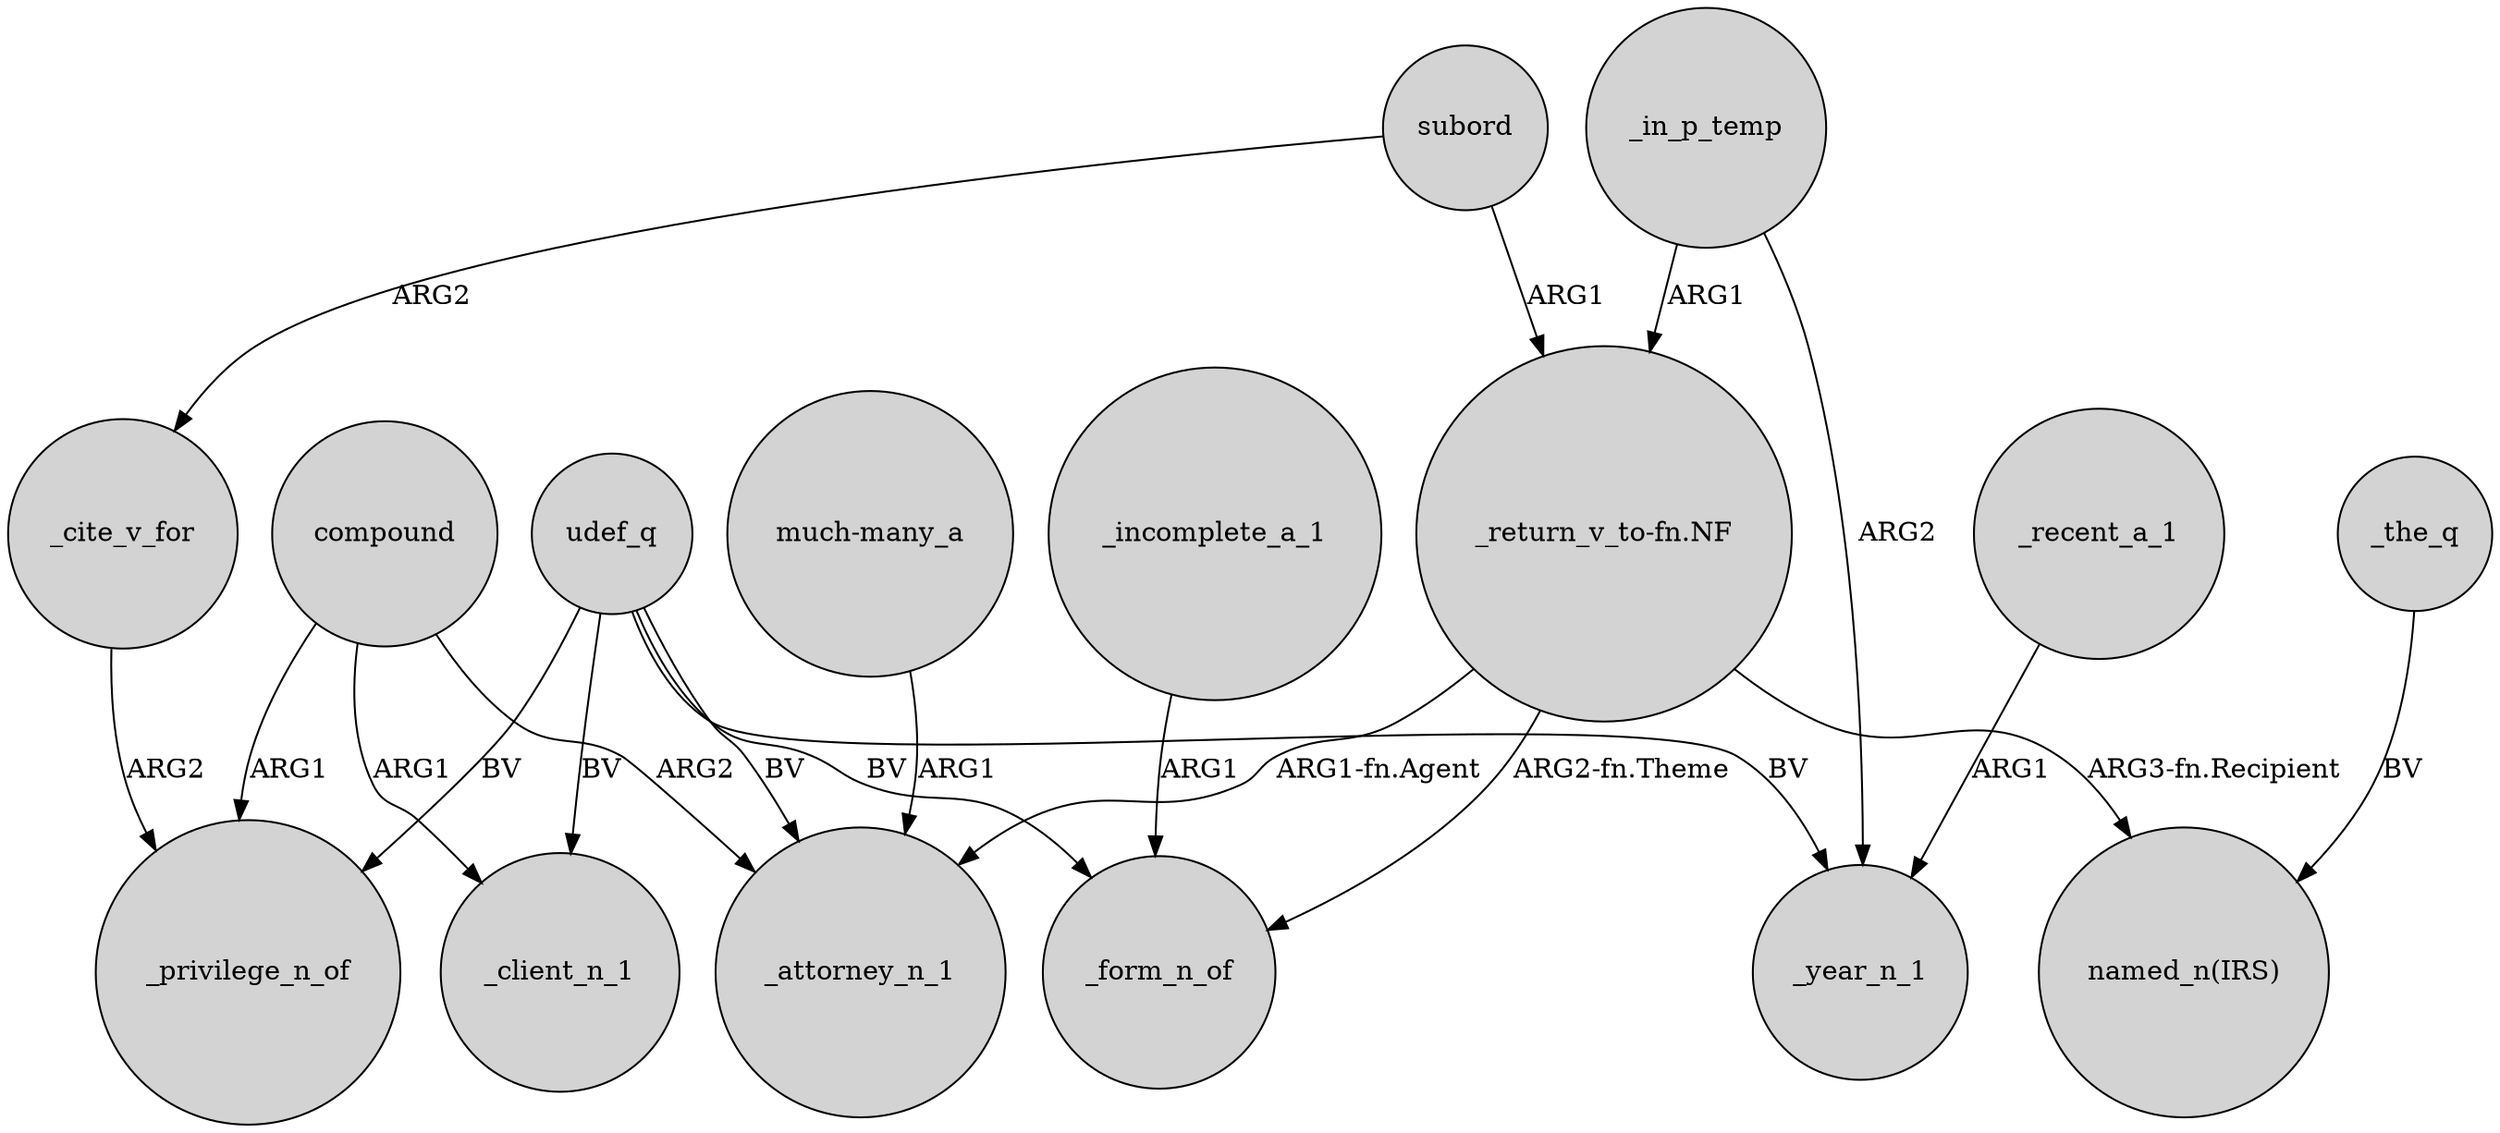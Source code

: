 digraph {
	node [shape=circle style=filled]
	"_return_v_to-fn.NF" -> _form_n_of [label="ARG2-fn.Theme"]
	"much-many_a" -> _attorney_n_1 [label=ARG1]
	compound -> _client_n_1 [label=ARG1]
	udef_q -> _privilege_n_of [label=BV]
	subord -> _cite_v_for [label=ARG2]
	compound -> _privilege_n_of [label=ARG1]
	compound -> _attorney_n_1 [label=ARG2]
	subord -> "_return_v_to-fn.NF" [label=ARG1]
	_in_p_temp -> _year_n_1 [label=ARG2]
	udef_q -> _attorney_n_1 [label=BV]
	_incomplete_a_1 -> _form_n_of [label=ARG1]
	_recent_a_1 -> _year_n_1 [label=ARG1]
	udef_q -> _client_n_1 [label=BV]
	udef_q -> _form_n_of [label=BV]
	udef_q -> _year_n_1 [label=BV]
	_the_q -> "named_n(IRS)" [label=BV]
	"_return_v_to-fn.NF" -> "named_n(IRS)" [label="ARG3-fn.Recipient"]
	"_return_v_to-fn.NF" -> _attorney_n_1 [label="ARG1-fn.Agent"]
	_cite_v_for -> _privilege_n_of [label=ARG2]
	_in_p_temp -> "_return_v_to-fn.NF" [label=ARG1]
}

